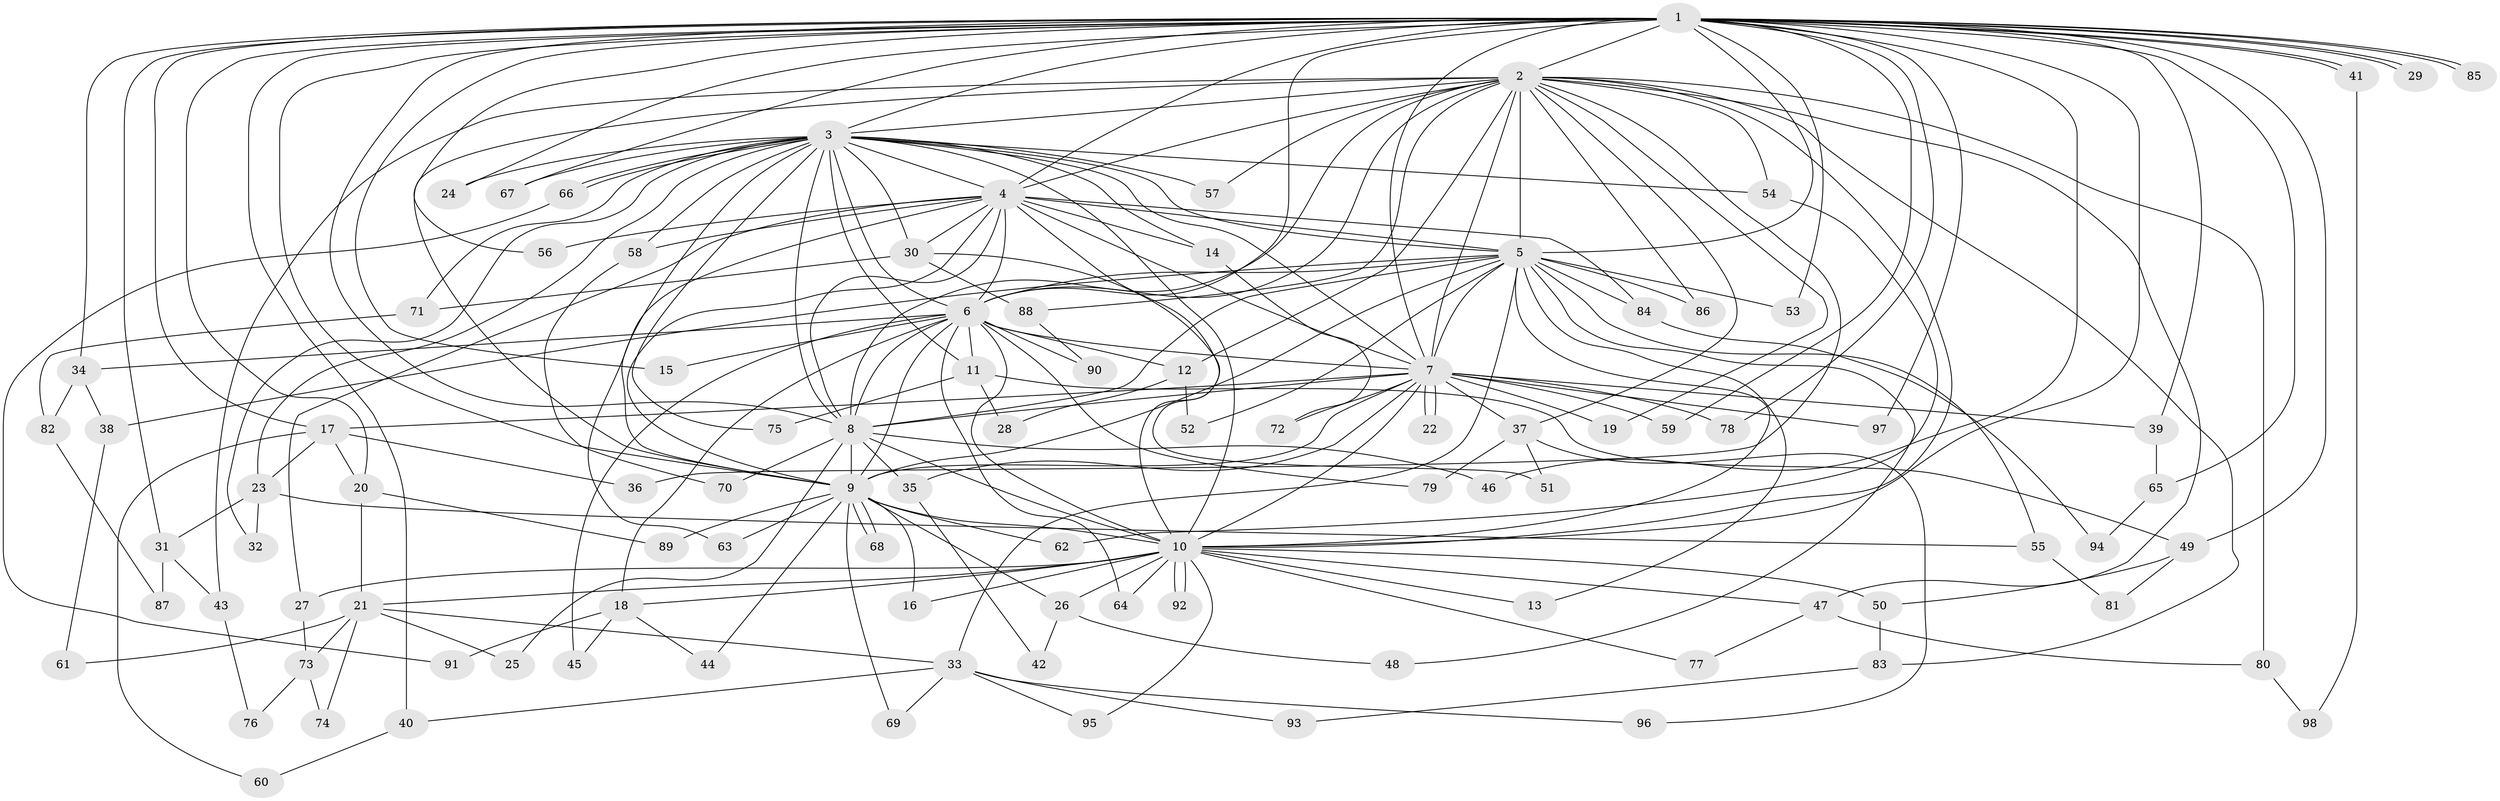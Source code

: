 // coarse degree distribution, {14: 0.025, 4: 0.1, 5: 0.125, 2: 0.2, 21: 0.025, 1: 0.125, 7: 0.075, 15: 0.05, 3: 0.15, 6: 0.025, 13: 0.05, 20: 0.025, 12: 0.025}
// Generated by graph-tools (version 1.1) at 2025/36/03/04/25 23:36:35]
// undirected, 98 vertices, 221 edges
graph export_dot {
  node [color=gray90,style=filled];
  1;
  2;
  3;
  4;
  5;
  6;
  7;
  8;
  9;
  10;
  11;
  12;
  13;
  14;
  15;
  16;
  17;
  18;
  19;
  20;
  21;
  22;
  23;
  24;
  25;
  26;
  27;
  28;
  29;
  30;
  31;
  32;
  33;
  34;
  35;
  36;
  37;
  38;
  39;
  40;
  41;
  42;
  43;
  44;
  45;
  46;
  47;
  48;
  49;
  50;
  51;
  52;
  53;
  54;
  55;
  56;
  57;
  58;
  59;
  60;
  61;
  62;
  63;
  64;
  65;
  66;
  67;
  68;
  69;
  70;
  71;
  72;
  73;
  74;
  75;
  76;
  77;
  78;
  79;
  80;
  81;
  82;
  83;
  84;
  85;
  86;
  87;
  88;
  89;
  90;
  91;
  92;
  93;
  94;
  95;
  96;
  97;
  98;
  1 -- 2;
  1 -- 3;
  1 -- 4;
  1 -- 5;
  1 -- 6;
  1 -- 7;
  1 -- 8;
  1 -- 9;
  1 -- 10;
  1 -- 15;
  1 -- 17;
  1 -- 20;
  1 -- 24;
  1 -- 29;
  1 -- 29;
  1 -- 31;
  1 -- 34;
  1 -- 39;
  1 -- 40;
  1 -- 41;
  1 -- 41;
  1 -- 46;
  1 -- 49;
  1 -- 53;
  1 -- 56;
  1 -- 59;
  1 -- 65;
  1 -- 67;
  1 -- 78;
  1 -- 85;
  1 -- 85;
  1 -- 97;
  2 -- 3;
  2 -- 4;
  2 -- 5;
  2 -- 6;
  2 -- 7;
  2 -- 8;
  2 -- 9;
  2 -- 10;
  2 -- 12;
  2 -- 19;
  2 -- 36;
  2 -- 37;
  2 -- 43;
  2 -- 47;
  2 -- 54;
  2 -- 57;
  2 -- 80;
  2 -- 83;
  2 -- 86;
  2 -- 88;
  3 -- 4;
  3 -- 5;
  3 -- 6;
  3 -- 7;
  3 -- 8;
  3 -- 9;
  3 -- 10;
  3 -- 11;
  3 -- 14;
  3 -- 23;
  3 -- 24;
  3 -- 30;
  3 -- 32;
  3 -- 54;
  3 -- 57;
  3 -- 58;
  3 -- 66;
  3 -- 66;
  3 -- 67;
  3 -- 71;
  3 -- 75;
  4 -- 5;
  4 -- 6;
  4 -- 7;
  4 -- 8;
  4 -- 9;
  4 -- 10;
  4 -- 14;
  4 -- 27;
  4 -- 30;
  4 -- 56;
  4 -- 58;
  4 -- 63;
  4 -- 84;
  5 -- 6;
  5 -- 7;
  5 -- 8;
  5 -- 9;
  5 -- 10;
  5 -- 13;
  5 -- 33;
  5 -- 38;
  5 -- 48;
  5 -- 52;
  5 -- 53;
  5 -- 55;
  5 -- 84;
  5 -- 86;
  6 -- 7;
  6 -- 8;
  6 -- 9;
  6 -- 10;
  6 -- 11;
  6 -- 12;
  6 -- 15;
  6 -- 18;
  6 -- 34;
  6 -- 45;
  6 -- 64;
  6 -- 79;
  6 -- 90;
  7 -- 8;
  7 -- 9;
  7 -- 10;
  7 -- 17;
  7 -- 19;
  7 -- 22;
  7 -- 22;
  7 -- 35;
  7 -- 37;
  7 -- 39;
  7 -- 59;
  7 -- 72;
  7 -- 78;
  7 -- 97;
  8 -- 9;
  8 -- 10;
  8 -- 25;
  8 -- 35;
  8 -- 46;
  8 -- 70;
  9 -- 10;
  9 -- 16;
  9 -- 26;
  9 -- 44;
  9 -- 62;
  9 -- 63;
  9 -- 68;
  9 -- 68;
  9 -- 69;
  9 -- 89;
  10 -- 13;
  10 -- 16;
  10 -- 18;
  10 -- 21;
  10 -- 26;
  10 -- 27;
  10 -- 47;
  10 -- 50;
  10 -- 64;
  10 -- 77;
  10 -- 92;
  10 -- 92;
  10 -- 95;
  11 -- 28;
  11 -- 49;
  11 -- 75;
  12 -- 28;
  12 -- 52;
  14 -- 72;
  17 -- 20;
  17 -- 23;
  17 -- 36;
  17 -- 60;
  18 -- 44;
  18 -- 45;
  18 -- 91;
  20 -- 21;
  20 -- 89;
  21 -- 25;
  21 -- 33;
  21 -- 61;
  21 -- 73;
  21 -- 74;
  23 -- 31;
  23 -- 32;
  23 -- 55;
  26 -- 42;
  26 -- 48;
  27 -- 73;
  30 -- 51;
  30 -- 71;
  30 -- 88;
  31 -- 43;
  31 -- 87;
  33 -- 40;
  33 -- 69;
  33 -- 93;
  33 -- 95;
  33 -- 96;
  34 -- 38;
  34 -- 82;
  35 -- 42;
  37 -- 51;
  37 -- 79;
  37 -- 96;
  38 -- 61;
  39 -- 65;
  40 -- 60;
  41 -- 98;
  43 -- 76;
  47 -- 77;
  47 -- 80;
  49 -- 50;
  49 -- 81;
  50 -- 83;
  54 -- 62;
  55 -- 81;
  58 -- 70;
  65 -- 94;
  66 -- 91;
  71 -- 82;
  73 -- 74;
  73 -- 76;
  80 -- 98;
  82 -- 87;
  83 -- 93;
  84 -- 94;
  88 -- 90;
}
